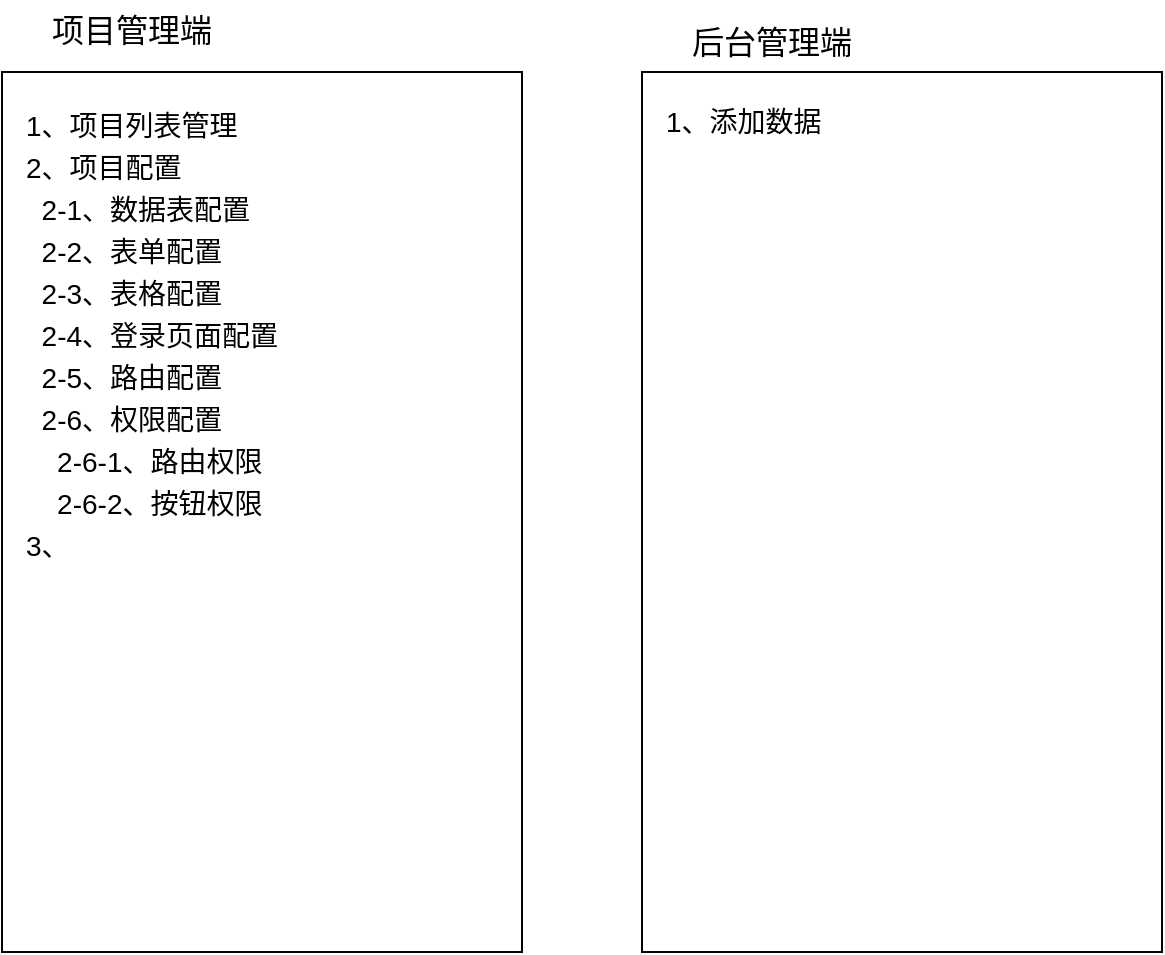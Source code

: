 <mxfile version="24.8.8">
  <diagram name="第 1 页" id="I86rheboTwOeaXijp489">
    <mxGraphModel dx="954" dy="507" grid="1" gridSize="10" guides="1" tooltips="1" connect="1" arrows="1" fold="1" page="1" pageScale="1" pageWidth="827" pageHeight="1169" math="0" shadow="0">
      <root>
        <mxCell id="0" />
        <mxCell id="1" parent="0" />
        <mxCell id="ZmqFNYJLuh8QEB_ycmnC-19" value="&lt;span style=&quot;background-color: initial; line-height: 150%;&quot;&gt;1、项目列表管理&lt;/span&gt;&lt;br&gt;&lt;span style=&quot;background-color: initial; line-height: 150%;&quot;&gt;2、项目配置&lt;/span&gt;&lt;br&gt;&lt;span style=&quot;background-color: initial; line-height: 150%;&quot;&gt;&amp;nbsp; 2-1、数据表配置&lt;/span&gt;&lt;br&gt;&lt;span style=&quot;background-color: initial; line-height: 150%;&quot;&gt;&amp;nbsp; 2-2、表单配置&lt;/span&gt;&lt;br&gt;&lt;span style=&quot;background-color: initial; line-height: 150%;&quot;&gt;&amp;nbsp; 2-3、表格配置&lt;/span&gt;&lt;br&gt;&lt;span style=&quot;background-color: initial; line-height: 150%;&quot;&gt;&amp;nbsp; 2-4、登录页面配置&lt;/span&gt;&lt;br&gt;&lt;span style=&quot;background-color: initial; line-height: 150%;&quot;&gt;&amp;nbsp; 2-5、路由配置&lt;/span&gt;&lt;div style=&quot;line-height: 150%;&quot;&gt;&amp;nbsp; 2-6、权限配置&lt;/div&gt;&lt;div style=&quot;line-height: 150%;&quot;&gt;&amp;nbsp; &amp;nbsp; 2-6-1、路由权限&lt;/div&gt;&lt;div style=&quot;line-height: 150%;&quot;&gt;&amp;nbsp; &amp;nbsp; 2-6-2、按钮权限&lt;br&gt;&lt;div&gt;&lt;span style=&quot;background-color: initial;&quot;&gt;3、&lt;/span&gt;&lt;/div&gt;&lt;/div&gt;" style="rounded=0;whiteSpace=wrap;html=1;align=left;verticalAlign=top;fontSize=14;spacing=12;" vertex="1" parent="1">
          <mxGeometry x="130" y="66" width="260" height="440" as="geometry" />
        </mxCell>
        <mxCell id="ZmqFNYJLuh8QEB_ycmnC-20" value="项目管理端" style="text;html=1;align=center;verticalAlign=middle;whiteSpace=wrap;rounded=0;fontSize=16;" vertex="1" parent="1">
          <mxGeometry x="130" y="30" width="130" height="30" as="geometry" />
        </mxCell>
        <mxCell id="ZmqFNYJLuh8QEB_ycmnC-24" value="后台管理端" style="text;html=1;align=center;verticalAlign=middle;whiteSpace=wrap;rounded=0;fontSize=16;" vertex="1" parent="1">
          <mxGeometry x="450" y="36" width="130" height="30" as="geometry" />
        </mxCell>
        <mxCell id="ZmqFNYJLuh8QEB_ycmnC-25" value="1、添加数据" style="rounded=0;whiteSpace=wrap;html=1;align=left;verticalAlign=top;fontSize=14;spacing=12;" vertex="1" parent="1">
          <mxGeometry x="450" y="66" width="260" height="440" as="geometry" />
        </mxCell>
      </root>
    </mxGraphModel>
  </diagram>
</mxfile>
